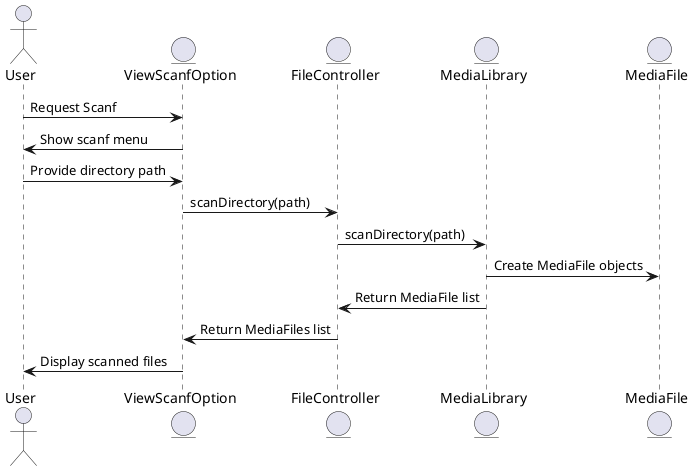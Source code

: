 @startuml ScanMediaFilesFromDirectory
actor User
entity ViewScanfOption
entity FileController
entity MediaLibrary
entity MediaFile

User -> ViewScanfOption: Request Scanf
ViewScanfOption -> User: Show scanf menu
User -> ViewScanfOption: Provide directory path
ViewScanfOption -> FileController: scanDirectory(path)
FileController -> MediaLibrary: scanDirectory(path)
MediaLibrary -> MediaFile: Create MediaFile objects
MediaLibrary -> FileController: Return MediaFile list
FileController -> ViewScanfOption: Return MediaFiles list
ViewScanfOption -> User: Display scanned files
@enduml

@startuml ScanMediaFilesFromUSB
actor User
entity ViewScanfOption
entity FileController
entity MediaLibrary
entity MediaFile

User -> ViewScanfOption: Request Scanf
ViewScanfOption -> User: Show scanf menu
User -> ViewScanfOption: Select USB option
ViewScanfOption -> FileController: scanUSBDevice()
FileController -> MediaLibrary: scanUSBDevice()
MediaLibrary -> MediaFile: Create MediaFile objects from USB
MediaLibrary -> FileController: Return MediaFile list
FileController -> ViewScanfOption: Return MediaFiles list
ViewScanfOption -> User: Display scanned files from USB
@enduml

